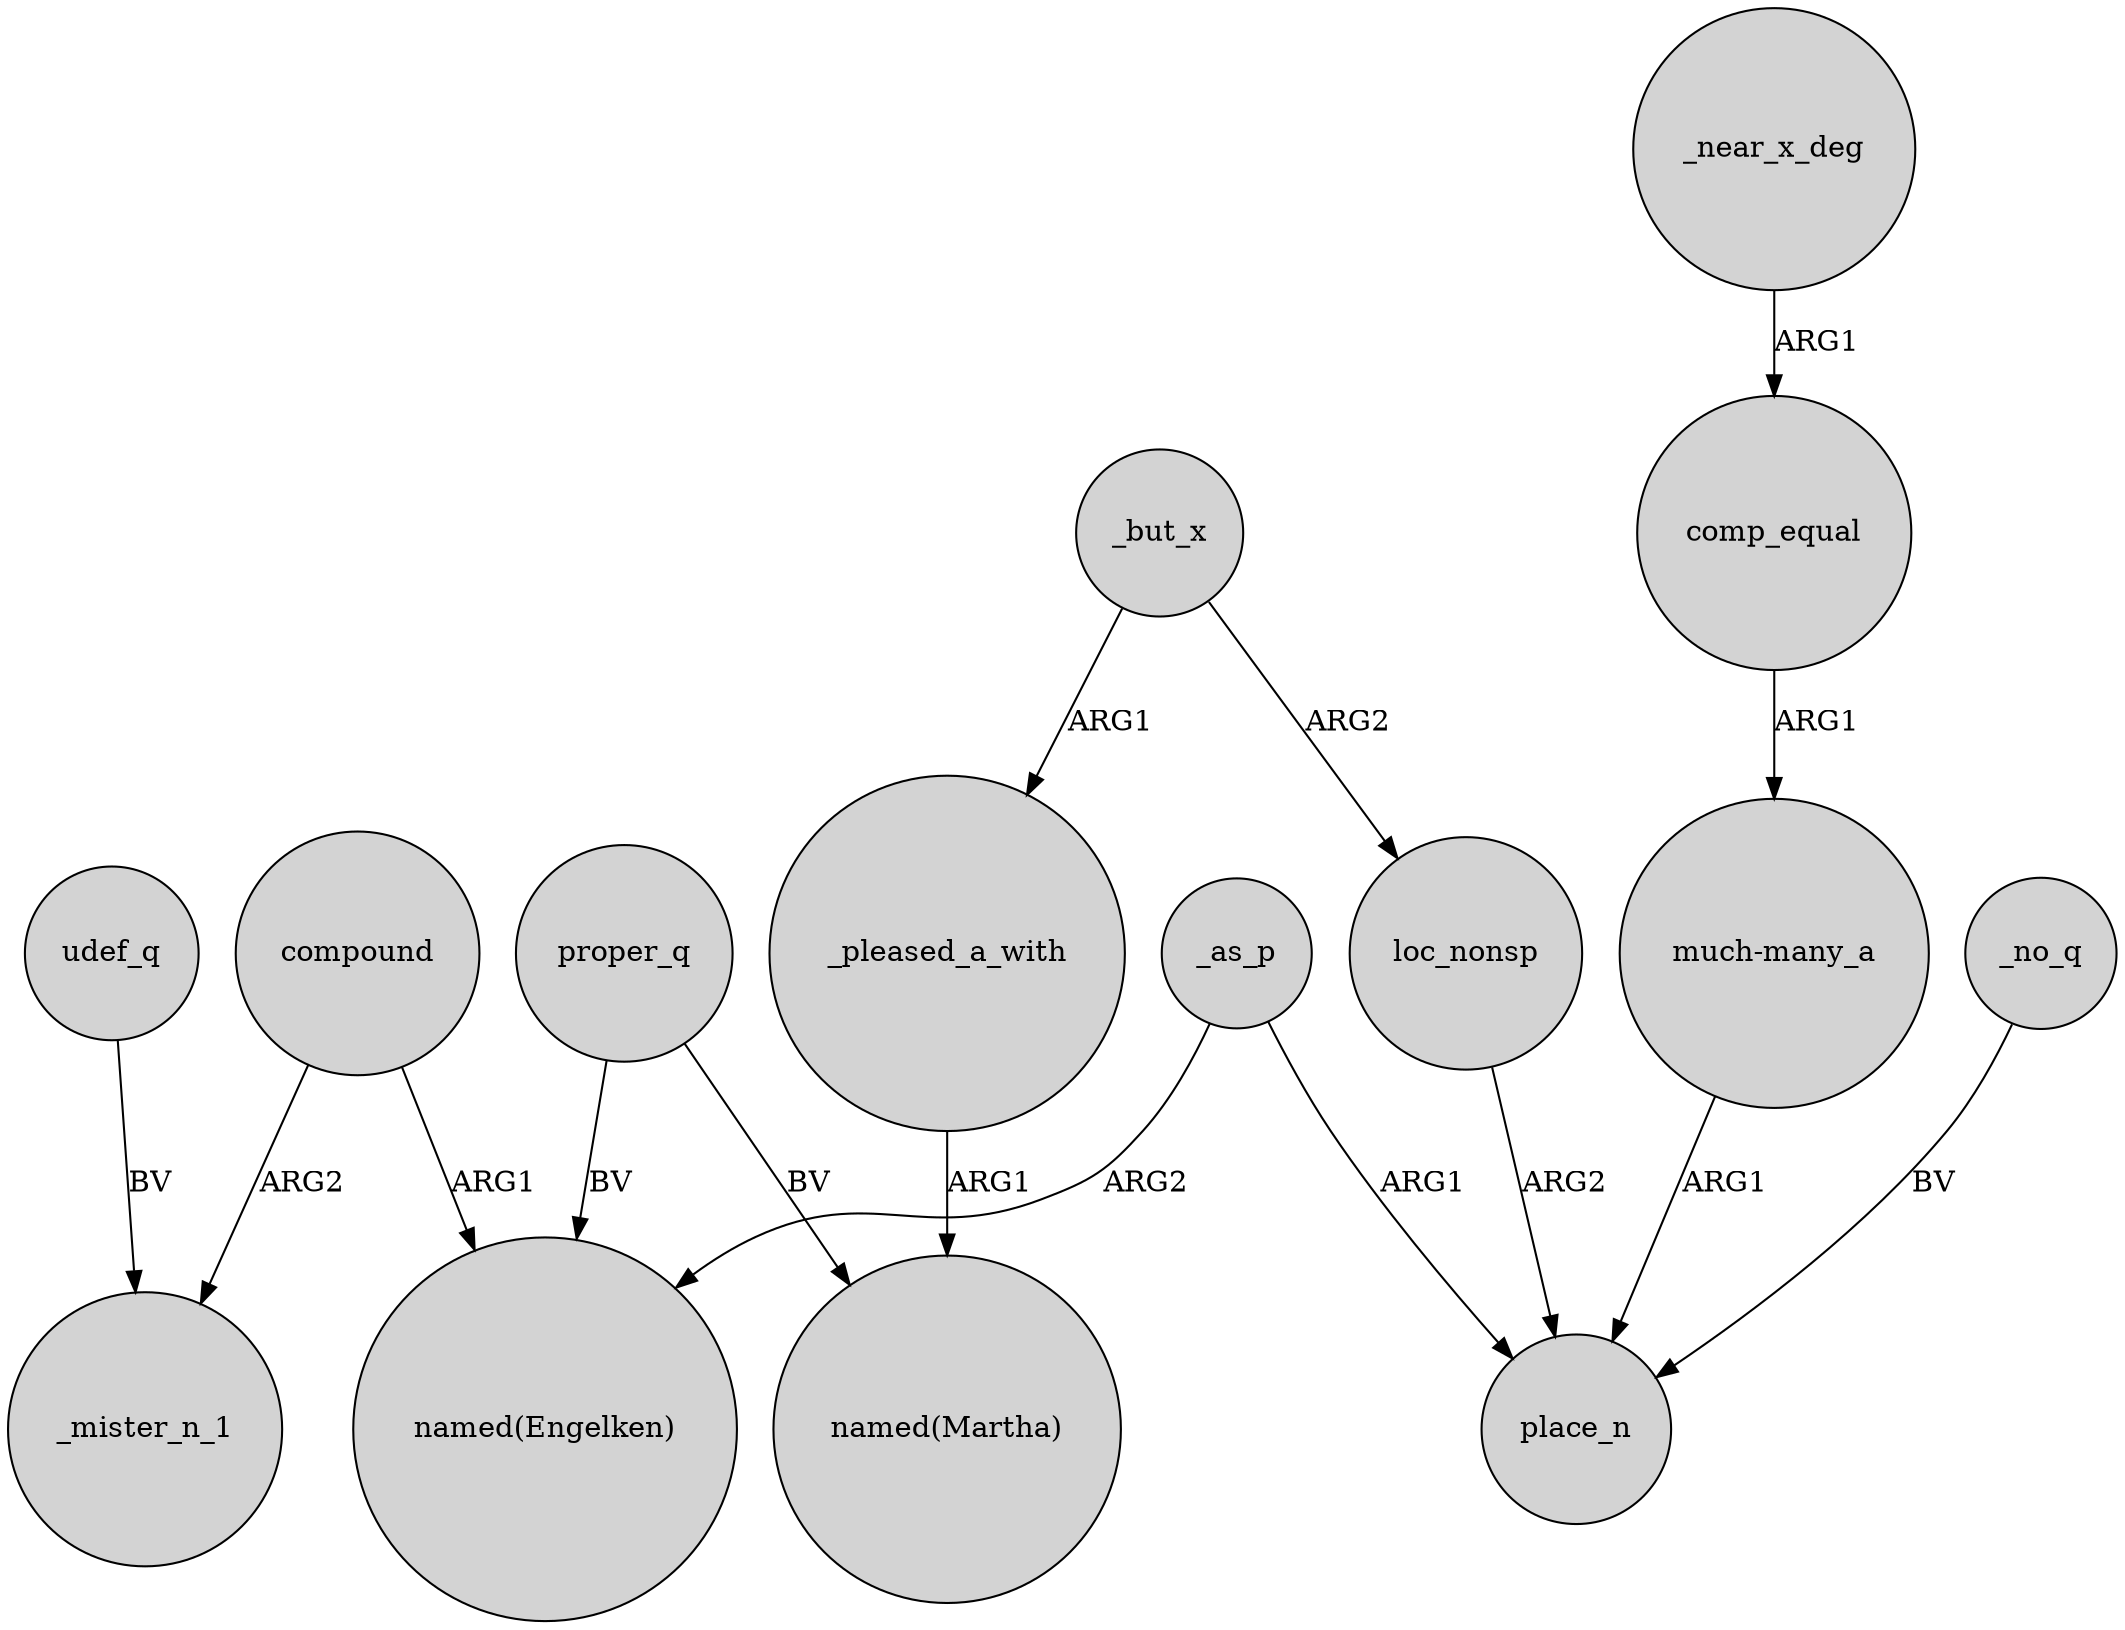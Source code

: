 digraph {
	node [shape=circle style=filled]
	udef_q -> _mister_n_1 [label=BV]
	comp_equal -> "much-many_a" [label=ARG1]
	loc_nonsp -> place_n [label=ARG2]
	_pleased_a_with -> "named(Martha)" [label=ARG1]
	_as_p -> place_n [label=ARG1]
	compound -> "named(Engelken)" [label=ARG1]
	_near_x_deg -> comp_equal [label=ARG1]
	"much-many_a" -> place_n [label=ARG1]
	proper_q -> "named(Engelken)" [label=BV]
	_as_p -> "named(Engelken)" [label=ARG2]
	proper_q -> "named(Martha)" [label=BV]
	_but_x -> loc_nonsp [label=ARG2]
	compound -> _mister_n_1 [label=ARG2]
	_no_q -> place_n [label=BV]
	_but_x -> _pleased_a_with [label=ARG1]
}
